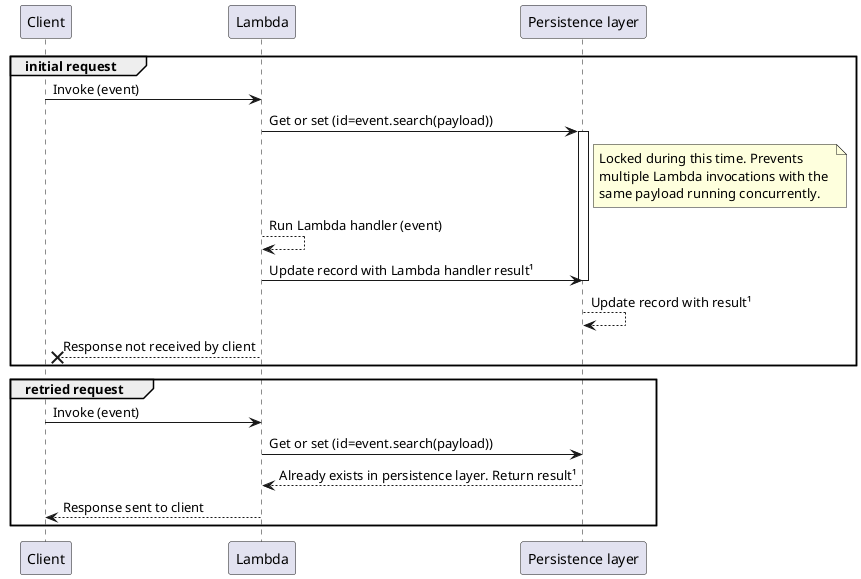 @startuml
'https://plantuml.com/sequence-diagram

participant Client
participant Lambda
participant "Persistence layer"


group initial request
Client->Lambda:Invoke (event)
Lambda->"Persistence layer":Get or set (id=event.search(payload))
activate "Persistence layer"
note right of "Persistence layer":Locked during this time. Prevents \nmultiple Lambda invocations with the \nsame payload running concurrently.
Lambda-->Lambda:Run Lambda handler (event)
Lambda->"Persistence layer":Update record with Lambda handler result¹
deactivate "Persistence layer"
"Persistence layer"-->"Persistence layer": Update record with result¹
Client x<--Lambda:Response not received by client
end

group retried request

Client->Lambda: Invoke (event)
Lambda->"Persistence layer":Get or set (id=event.search(payload))
Lambda<--"Persistence layer":Already exists in persistence layer. Return result¹
Client<--Lambda:Response sent to client
end

@enduml
